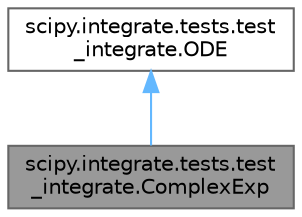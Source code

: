 digraph "scipy.integrate.tests.test_integrate.ComplexExp"
{
 // LATEX_PDF_SIZE
  bgcolor="transparent";
  edge [fontname=Helvetica,fontsize=10,labelfontname=Helvetica,labelfontsize=10];
  node [fontname=Helvetica,fontsize=10,shape=box,height=0.2,width=0.4];
  Node1 [id="Node000001",label="scipy.integrate.tests.test\l_integrate.ComplexExp",height=0.2,width=0.4,color="gray40", fillcolor="grey60", style="filled", fontcolor="black",tooltip=" "];
  Node2 -> Node1 [id="edge2_Node000001_Node000002",dir="back",color="steelblue1",style="solid",tooltip=" "];
  Node2 [id="Node000002",label="scipy.integrate.tests.test\l_integrate.ODE",height=0.2,width=0.4,color="gray40", fillcolor="white", style="filled",URL="$d4/d33/classscipy_1_1integrate_1_1tests_1_1test__integrate_1_1ODE.html",tooltip=" "];
}
